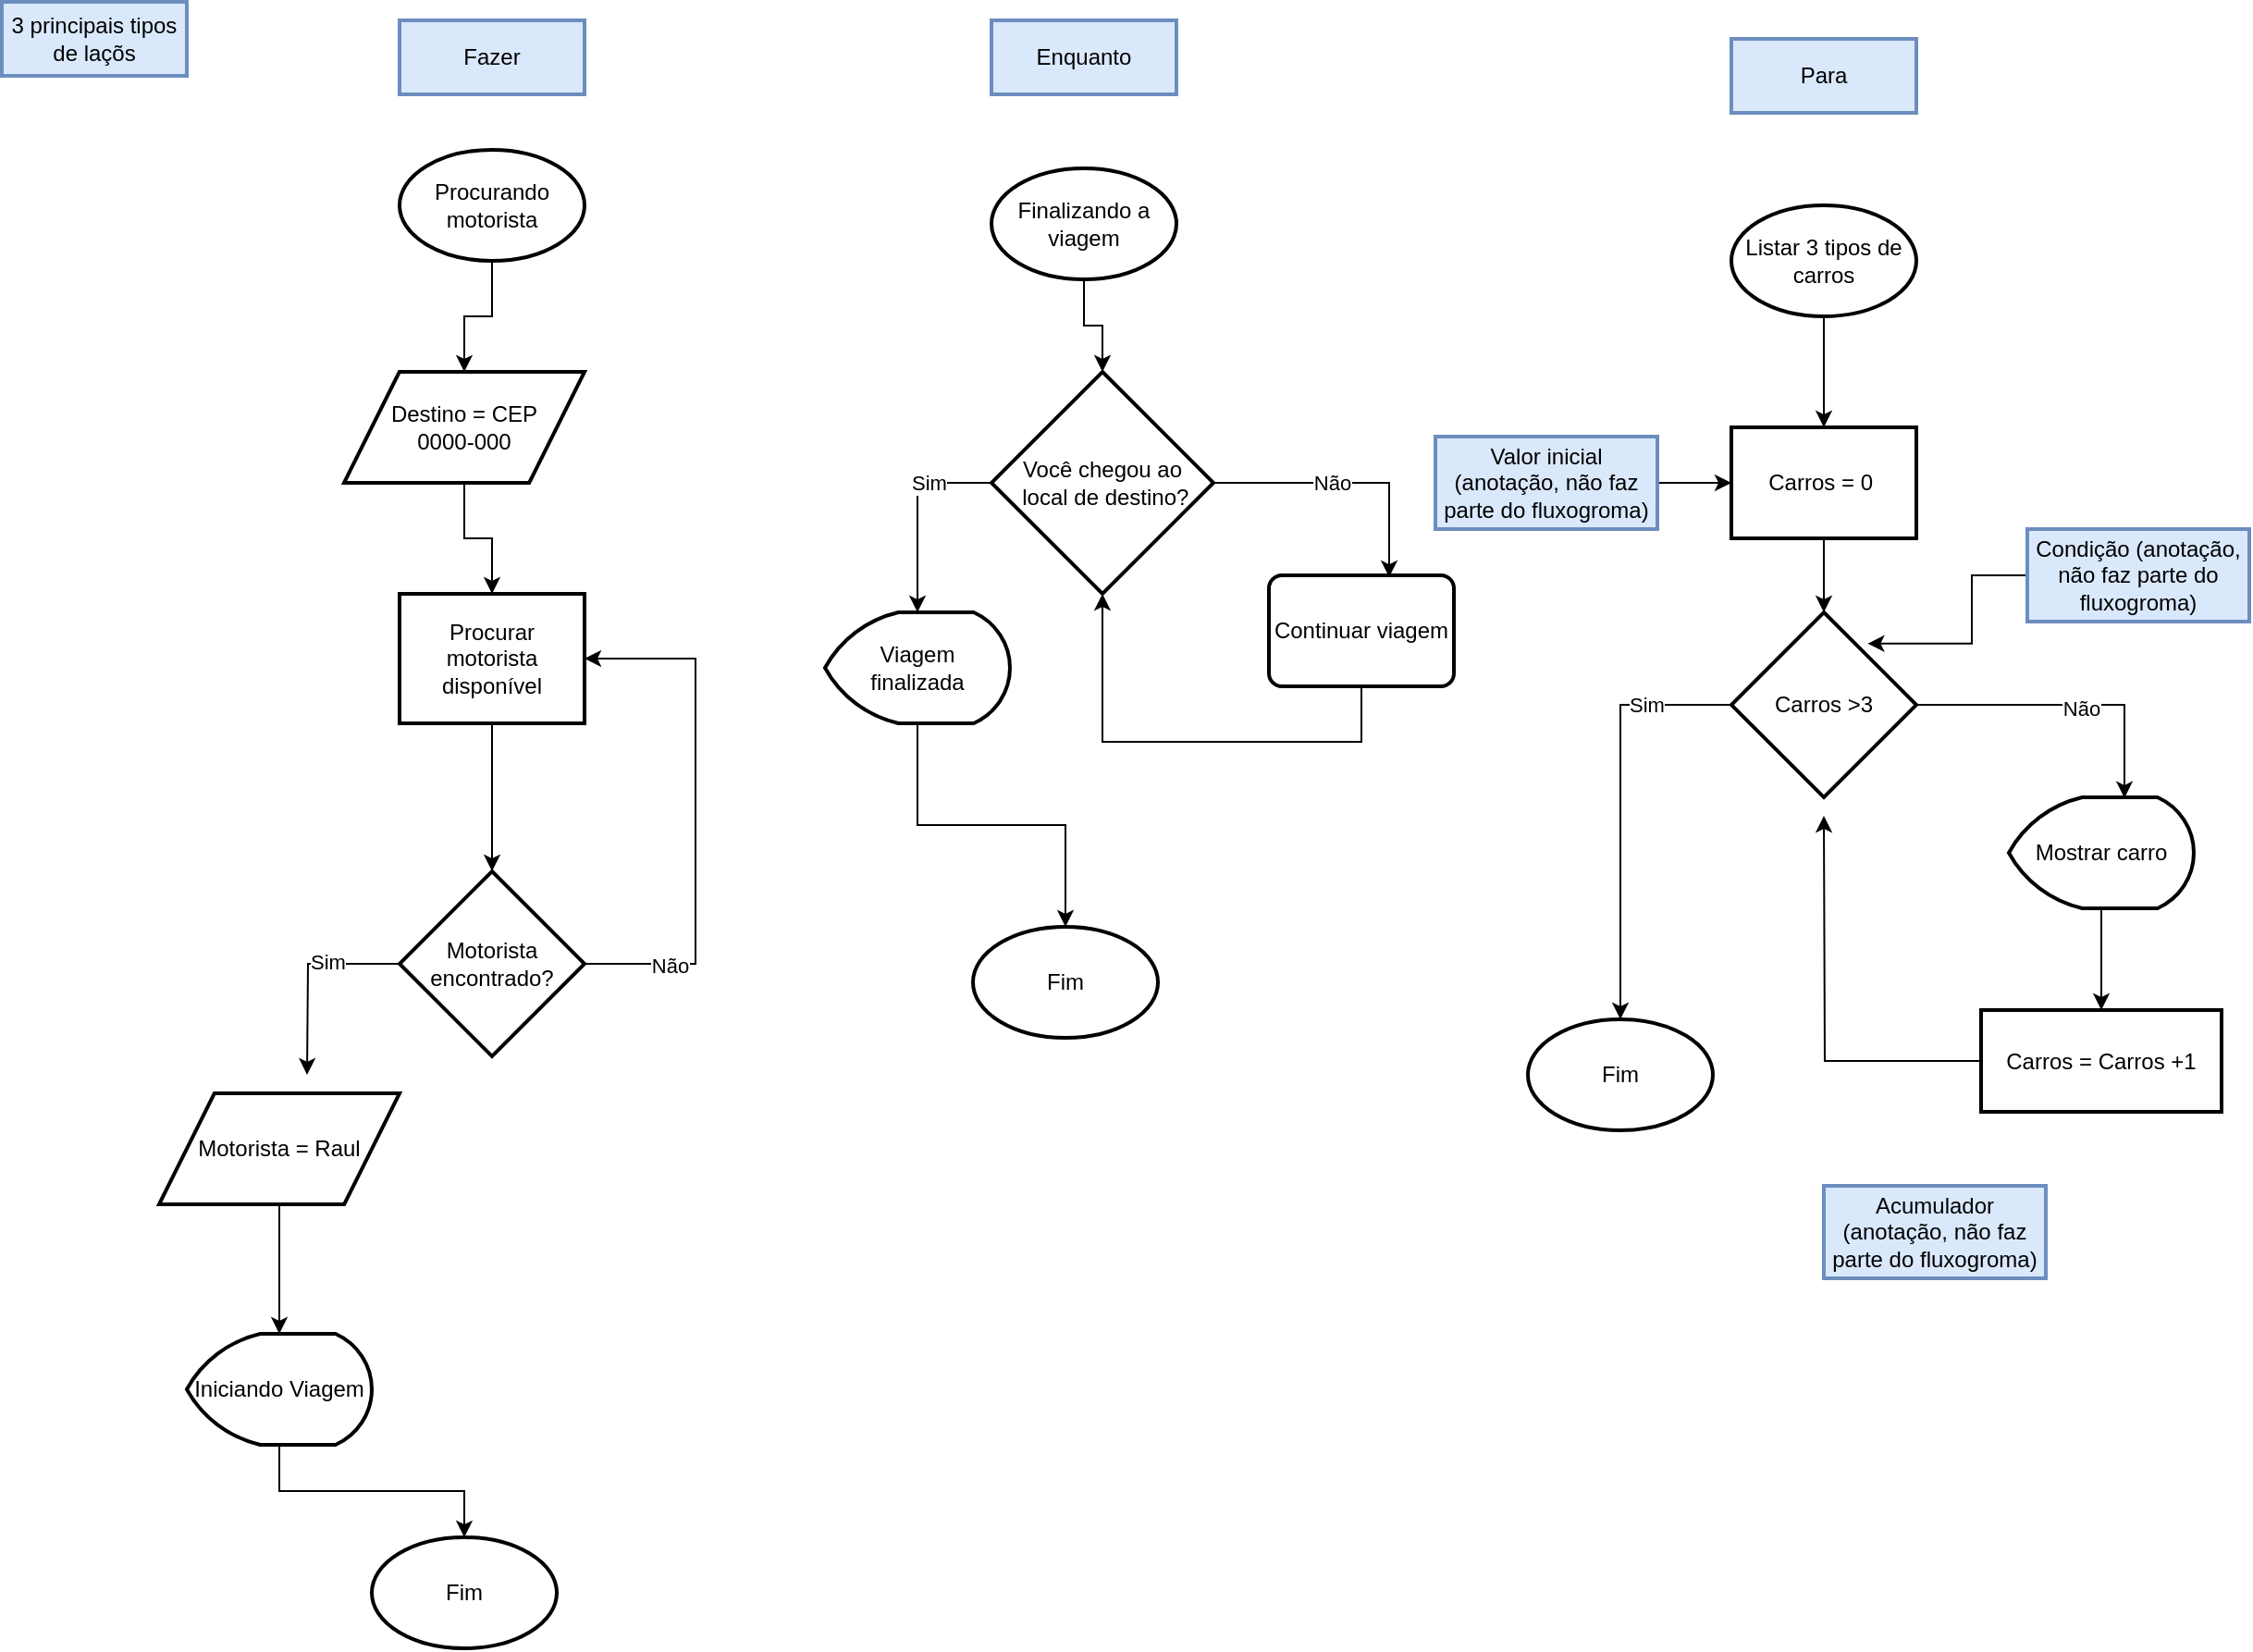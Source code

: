<mxfile version="17.2.4" type="device"><diagram id="ZW5OhBILRI4OvgGaQwqg" name="Page-1"><mxGraphModel dx="1144" dy="678" grid="1" gridSize="10" guides="1" tooltips="1" connect="1" arrows="1" fold="1" page="1" pageScale="1" pageWidth="827" pageHeight="1169" math="0" shadow="0"><root><mxCell id="0"/><mxCell id="1" parent="0"/><mxCell id="-rC2DV6-v5sM-yd53G3N-1" value="Fazer" style="rounded=1;whiteSpace=wrap;html=1;absoluteArcSize=1;arcSize=0;strokeWidth=2;fillColor=#dae8fc;strokeColor=#6c8ebf;" vertex="1" parent="1"><mxGeometry x="120" y="50" width="100" height="40" as="geometry"/></mxCell><mxCell id="-rC2DV6-v5sM-yd53G3N-4" style="edgeStyle=orthogonalEdgeStyle;rounded=0;orthogonalLoop=1;jettySize=auto;html=1;entryX=0.5;entryY=0;entryDx=0;entryDy=0;" edge="1" parent="1" source="-rC2DV6-v5sM-yd53G3N-2" target="-rC2DV6-v5sM-yd53G3N-3"><mxGeometry relative="1" as="geometry"/></mxCell><mxCell id="-rC2DV6-v5sM-yd53G3N-2" value="Procurando motorista" style="strokeWidth=2;html=1;shape=mxgraph.flowchart.start_1;whiteSpace=wrap;" vertex="1" parent="1"><mxGeometry x="120" y="120" width="100" height="60" as="geometry"/></mxCell><mxCell id="-rC2DV6-v5sM-yd53G3N-8" style="edgeStyle=orthogonalEdgeStyle;rounded=0;orthogonalLoop=1;jettySize=auto;html=1;entryX=0.5;entryY=0;entryDx=0;entryDy=0;" edge="1" parent="1" source="-rC2DV6-v5sM-yd53G3N-3" target="-rC2DV6-v5sM-yd53G3N-7"><mxGeometry relative="1" as="geometry"/></mxCell><mxCell id="-rC2DV6-v5sM-yd53G3N-3" value="Destino = CEP&lt;br&gt;0000-000" style="shape=parallelogram;html=1;strokeWidth=2;perimeter=parallelogramPerimeter;whiteSpace=wrap;rounded=1;arcSize=0;size=0.23;" vertex="1" parent="1"><mxGeometry x="90" y="240" width="130" height="60" as="geometry"/></mxCell><mxCell id="-rC2DV6-v5sM-yd53G3N-10" style="edgeStyle=orthogonalEdgeStyle;rounded=0;orthogonalLoop=1;jettySize=auto;html=1;" edge="1" parent="1" source="-rC2DV6-v5sM-yd53G3N-7" target="-rC2DV6-v5sM-yd53G3N-9"><mxGeometry relative="1" as="geometry"/></mxCell><mxCell id="-rC2DV6-v5sM-yd53G3N-7" value="Procurar motorista disponível" style="rounded=1;whiteSpace=wrap;html=1;absoluteArcSize=1;arcSize=0;strokeWidth=2;" vertex="1" parent="1"><mxGeometry x="120" y="360" width="100" height="70" as="geometry"/></mxCell><mxCell id="-rC2DV6-v5sM-yd53G3N-11" style="edgeStyle=orthogonalEdgeStyle;rounded=0;orthogonalLoop=1;jettySize=auto;html=1;entryX=1;entryY=0.5;entryDx=0;entryDy=0;" edge="1" parent="1" source="-rC2DV6-v5sM-yd53G3N-9" target="-rC2DV6-v5sM-yd53G3N-7"><mxGeometry relative="1" as="geometry"><mxPoint x="260" y="400" as="targetPoint"/><Array as="points"><mxPoint x="280" y="560"/><mxPoint x="280" y="395"/></Array></mxGeometry></mxCell><mxCell id="-rC2DV6-v5sM-yd53G3N-12" value="Não" style="edgeLabel;html=1;align=center;verticalAlign=middle;resizable=0;points=[];" vertex="1" connectable="0" parent="-rC2DV6-v5sM-yd53G3N-11"><mxGeometry x="-0.677" y="-1" relative="1" as="geometry"><mxPoint as="offset"/></mxGeometry></mxCell><mxCell id="-rC2DV6-v5sM-yd53G3N-15" style="edgeStyle=orthogonalEdgeStyle;rounded=0;orthogonalLoop=1;jettySize=auto;html=1;" edge="1" parent="1" source="-rC2DV6-v5sM-yd53G3N-9"><mxGeometry relative="1" as="geometry"><mxPoint x="70" y="620" as="targetPoint"/></mxGeometry></mxCell><mxCell id="-rC2DV6-v5sM-yd53G3N-18" value="Sim" style="edgeLabel;html=1;align=center;verticalAlign=middle;resizable=0;points=[];" vertex="1" connectable="0" parent="-rC2DV6-v5sM-yd53G3N-15"><mxGeometry x="-0.291" y="-1" relative="1" as="geometry"><mxPoint as="offset"/></mxGeometry></mxCell><mxCell id="-rC2DV6-v5sM-yd53G3N-9" value="Motorista encontrado?" style="strokeWidth=2;html=1;shape=mxgraph.flowchart.decision;whiteSpace=wrap;" vertex="1" parent="1"><mxGeometry x="120" y="510" width="100" height="100" as="geometry"/></mxCell><mxCell id="-rC2DV6-v5sM-yd53G3N-17" style="edgeStyle=orthogonalEdgeStyle;rounded=0;orthogonalLoop=1;jettySize=auto;html=1;entryX=0.5;entryY=0;entryDx=0;entryDy=0;entryPerimeter=0;" edge="1" parent="1" source="-rC2DV6-v5sM-yd53G3N-13" target="-rC2DV6-v5sM-yd53G3N-16"><mxGeometry relative="1" as="geometry"/></mxCell><mxCell id="-rC2DV6-v5sM-yd53G3N-13" value="Motorista = Raul" style="shape=parallelogram;html=1;strokeWidth=2;perimeter=parallelogramPerimeter;whiteSpace=wrap;rounded=1;arcSize=0;size=0.23;" vertex="1" parent="1"><mxGeometry x="-10" y="630" width="130" height="60" as="geometry"/></mxCell><mxCell id="-rC2DV6-v5sM-yd53G3N-20" style="edgeStyle=orthogonalEdgeStyle;rounded=0;orthogonalLoop=1;jettySize=auto;html=1;" edge="1" parent="1" source="-rC2DV6-v5sM-yd53G3N-16" target="-rC2DV6-v5sM-yd53G3N-19"><mxGeometry relative="1" as="geometry"/></mxCell><mxCell id="-rC2DV6-v5sM-yd53G3N-16" value="Iniciando Viagem" style="strokeWidth=2;html=1;shape=mxgraph.flowchart.display;whiteSpace=wrap;" vertex="1" parent="1"><mxGeometry x="5" y="760" width="100" height="60" as="geometry"/></mxCell><mxCell id="-rC2DV6-v5sM-yd53G3N-19" value="Fim" style="strokeWidth=2;html=1;shape=mxgraph.flowchart.start_1;whiteSpace=wrap;" vertex="1" parent="1"><mxGeometry x="105" y="870" width="100" height="60" as="geometry"/></mxCell><mxCell id="-rC2DV6-v5sM-yd53G3N-22" value="Enquanto" style="rounded=1;whiteSpace=wrap;html=1;absoluteArcSize=1;arcSize=0;strokeWidth=2;fillColor=#dae8fc;strokeColor=#6c8ebf;" vertex="1" parent="1"><mxGeometry x="440" y="50" width="100" height="40" as="geometry"/></mxCell><mxCell id="-rC2DV6-v5sM-yd53G3N-25" style="edgeStyle=orthogonalEdgeStyle;rounded=0;orthogonalLoop=1;jettySize=auto;html=1;entryX=0.5;entryY=0;entryDx=0;entryDy=0;entryPerimeter=0;" edge="1" parent="1" source="-rC2DV6-v5sM-yd53G3N-23" target="-rC2DV6-v5sM-yd53G3N-24"><mxGeometry relative="1" as="geometry"/></mxCell><mxCell id="-rC2DV6-v5sM-yd53G3N-23" value="Finalizando a viagem" style="strokeWidth=2;html=1;shape=mxgraph.flowchart.start_1;whiteSpace=wrap;" vertex="1" parent="1"><mxGeometry x="440" y="130" width="100" height="60" as="geometry"/></mxCell><mxCell id="-rC2DV6-v5sM-yd53G3N-27" style="edgeStyle=orthogonalEdgeStyle;rounded=0;orthogonalLoop=1;jettySize=auto;html=1;entryX=0.65;entryY=0.017;entryDx=0;entryDy=0;entryPerimeter=0;" edge="1" parent="1" source="-rC2DV6-v5sM-yd53G3N-24" target="-rC2DV6-v5sM-yd53G3N-26"><mxGeometry relative="1" as="geometry"/></mxCell><mxCell id="-rC2DV6-v5sM-yd53G3N-28" value="Não" style="edgeLabel;html=1;align=center;verticalAlign=middle;resizable=0;points=[];" vertex="1" connectable="0" parent="-rC2DV6-v5sM-yd53G3N-27"><mxGeometry x="-0.123" relative="1" as="geometry"><mxPoint as="offset"/></mxGeometry></mxCell><mxCell id="-rC2DV6-v5sM-yd53G3N-31" style="edgeStyle=orthogonalEdgeStyle;rounded=0;orthogonalLoop=1;jettySize=auto;html=1;" edge="1" parent="1" source="-rC2DV6-v5sM-yd53G3N-24"><mxGeometry relative="1" as="geometry"><mxPoint x="400" y="370" as="targetPoint"/><Array as="points"><mxPoint x="400" y="300"/></Array></mxGeometry></mxCell><mxCell id="-rC2DV6-v5sM-yd53G3N-34" value="Sim" style="edgeLabel;html=1;align=center;verticalAlign=middle;resizable=0;points=[];" vertex="1" connectable="0" parent="-rC2DV6-v5sM-yd53G3N-31"><mxGeometry x="-0.382" relative="1" as="geometry"><mxPoint as="offset"/></mxGeometry></mxCell><mxCell id="-rC2DV6-v5sM-yd53G3N-24" value="Você chegou ao&lt;br&gt;&amp;nbsp;local de destino?" style="strokeWidth=2;html=1;shape=mxgraph.flowchart.decision;whiteSpace=wrap;" vertex="1" parent="1"><mxGeometry x="440" y="240" width="120" height="120" as="geometry"/></mxCell><mxCell id="-rC2DV6-v5sM-yd53G3N-29" style="edgeStyle=orthogonalEdgeStyle;rounded=0;orthogonalLoop=1;jettySize=auto;html=1;entryX=0.5;entryY=1;entryDx=0;entryDy=0;entryPerimeter=0;" edge="1" parent="1" source="-rC2DV6-v5sM-yd53G3N-26" target="-rC2DV6-v5sM-yd53G3N-24"><mxGeometry relative="1" as="geometry"><Array as="points"><mxPoint x="640" y="440"/><mxPoint x="500" y="440"/></Array></mxGeometry></mxCell><mxCell id="-rC2DV6-v5sM-yd53G3N-26" value="Continuar viagem" style="rounded=1;whiteSpace=wrap;html=1;absoluteArcSize=1;arcSize=14;strokeWidth=2;" vertex="1" parent="1"><mxGeometry x="590" y="350" width="100" height="60" as="geometry"/></mxCell><mxCell id="-rC2DV6-v5sM-yd53G3N-33" style="edgeStyle=orthogonalEdgeStyle;rounded=0;orthogonalLoop=1;jettySize=auto;html=1;" edge="1" parent="1" source="-rC2DV6-v5sM-yd53G3N-30" target="-rC2DV6-v5sM-yd53G3N-32"><mxGeometry relative="1" as="geometry"/></mxCell><mxCell id="-rC2DV6-v5sM-yd53G3N-30" value="Viagem &lt;br&gt;finalizada" style="strokeWidth=2;html=1;shape=mxgraph.flowchart.display;whiteSpace=wrap;" vertex="1" parent="1"><mxGeometry x="350" y="370" width="100" height="60" as="geometry"/></mxCell><mxCell id="-rC2DV6-v5sM-yd53G3N-32" value="Fim" style="strokeWidth=2;html=1;shape=mxgraph.flowchart.start_1;whiteSpace=wrap;" vertex="1" parent="1"><mxGeometry x="430" y="540" width="100" height="60" as="geometry"/></mxCell><mxCell id="-rC2DV6-v5sM-yd53G3N-35" value="Para" style="rounded=1;whiteSpace=wrap;html=1;absoluteArcSize=1;arcSize=0;strokeWidth=2;fillColor=#dae8fc;strokeColor=#6c8ebf;" vertex="1" parent="1"><mxGeometry x="840" y="60" width="100" height="40" as="geometry"/></mxCell><mxCell id="-rC2DV6-v5sM-yd53G3N-38" style="edgeStyle=orthogonalEdgeStyle;rounded=0;orthogonalLoop=1;jettySize=auto;html=1;entryX=0.5;entryY=0;entryDx=0;entryDy=0;" edge="1" parent="1" source="-rC2DV6-v5sM-yd53G3N-36" target="-rC2DV6-v5sM-yd53G3N-37"><mxGeometry relative="1" as="geometry"/></mxCell><mxCell id="-rC2DV6-v5sM-yd53G3N-36" value="Listar 3 tipos de carros" style="strokeWidth=2;html=1;shape=mxgraph.flowchart.start_1;whiteSpace=wrap;" vertex="1" parent="1"><mxGeometry x="840" y="150" width="100" height="60" as="geometry"/></mxCell><mxCell id="-rC2DV6-v5sM-yd53G3N-42" style="edgeStyle=orthogonalEdgeStyle;rounded=0;orthogonalLoop=1;jettySize=auto;html=1;entryX=0.5;entryY=0;entryDx=0;entryDy=0;entryPerimeter=0;" edge="1" parent="1" source="-rC2DV6-v5sM-yd53G3N-37" target="-rC2DV6-v5sM-yd53G3N-41"><mxGeometry relative="1" as="geometry"/></mxCell><mxCell id="-rC2DV6-v5sM-yd53G3N-37" value="Carros = 0&amp;nbsp;" style="rounded=1;whiteSpace=wrap;html=1;absoluteArcSize=1;arcSize=0;strokeWidth=2;" vertex="1" parent="1"><mxGeometry x="840" y="270" width="100" height="60" as="geometry"/></mxCell><mxCell id="-rC2DV6-v5sM-yd53G3N-40" style="edgeStyle=orthogonalEdgeStyle;rounded=0;orthogonalLoop=1;jettySize=auto;html=1;entryX=0;entryY=0.5;entryDx=0;entryDy=0;" edge="1" parent="1" source="-rC2DV6-v5sM-yd53G3N-39" target="-rC2DV6-v5sM-yd53G3N-37"><mxGeometry relative="1" as="geometry"/></mxCell><mxCell id="-rC2DV6-v5sM-yd53G3N-39" value="Valor inicial (anotação, não faz parte do fluxogroma)" style="rounded=1;whiteSpace=wrap;html=1;absoluteArcSize=1;arcSize=0;strokeWidth=2;fillColor=#dae8fc;strokeColor=#6c8ebf;" vertex="1" parent="1"><mxGeometry x="680" y="275" width="120" height="50" as="geometry"/></mxCell><mxCell id="-rC2DV6-v5sM-yd53G3N-44" style="edgeStyle=orthogonalEdgeStyle;rounded=0;orthogonalLoop=1;jettySize=auto;html=1;entryX=0.625;entryY=0.007;entryDx=0;entryDy=0;entryPerimeter=0;" edge="1" parent="1" source="-rC2DV6-v5sM-yd53G3N-41" target="-rC2DV6-v5sM-yd53G3N-43"><mxGeometry relative="1" as="geometry"/></mxCell><mxCell id="-rC2DV6-v5sM-yd53G3N-45" value="Não" style="edgeLabel;html=1;align=center;verticalAlign=middle;resizable=0;points=[];" vertex="1" connectable="0" parent="-rC2DV6-v5sM-yd53G3N-44"><mxGeometry x="0.093" y="-2" relative="1" as="geometry"><mxPoint as="offset"/></mxGeometry></mxCell><mxCell id="-rC2DV6-v5sM-yd53G3N-56" style="edgeStyle=orthogonalEdgeStyle;rounded=0;orthogonalLoop=1;jettySize=auto;html=1;entryX=0.5;entryY=0;entryDx=0;entryDy=0;entryPerimeter=0;" edge="1" parent="1" source="-rC2DV6-v5sM-yd53G3N-41" target="-rC2DV6-v5sM-yd53G3N-55"><mxGeometry relative="1" as="geometry"/></mxCell><mxCell id="-rC2DV6-v5sM-yd53G3N-57" value="Sim" style="edgeLabel;html=1;align=center;verticalAlign=middle;resizable=0;points=[];" vertex="1" connectable="0" parent="-rC2DV6-v5sM-yd53G3N-56"><mxGeometry x="-0.597" relative="1" as="geometry"><mxPoint as="offset"/></mxGeometry></mxCell><mxCell id="-rC2DV6-v5sM-yd53G3N-41" value="Carros &amp;gt;3" style="strokeWidth=2;html=1;shape=mxgraph.flowchart.decision;whiteSpace=wrap;" vertex="1" parent="1"><mxGeometry x="840" y="370" width="100" height="100" as="geometry"/></mxCell><mxCell id="-rC2DV6-v5sM-yd53G3N-48" style="edgeStyle=orthogonalEdgeStyle;rounded=0;orthogonalLoop=1;jettySize=auto;html=1;entryX=0.5;entryY=0;entryDx=0;entryDy=0;" edge="1" parent="1" source="-rC2DV6-v5sM-yd53G3N-43" target="-rC2DV6-v5sM-yd53G3N-46"><mxGeometry relative="1" as="geometry"/></mxCell><mxCell id="-rC2DV6-v5sM-yd53G3N-43" value="Mostrar carro" style="strokeWidth=2;html=1;shape=mxgraph.flowchart.display;whiteSpace=wrap;" vertex="1" parent="1"><mxGeometry x="990" y="470" width="100" height="60" as="geometry"/></mxCell><mxCell id="-rC2DV6-v5sM-yd53G3N-52" style="edgeStyle=orthogonalEdgeStyle;rounded=0;orthogonalLoop=1;jettySize=auto;html=1;" edge="1" parent="1" source="-rC2DV6-v5sM-yd53G3N-46"><mxGeometry relative="1" as="geometry"><mxPoint x="890" y="480" as="targetPoint"/></mxGeometry></mxCell><mxCell id="-rC2DV6-v5sM-yd53G3N-46" value="Carros = Carros +1" style="rounded=1;whiteSpace=wrap;html=1;absoluteArcSize=1;arcSize=0;strokeWidth=2;" vertex="1" parent="1"><mxGeometry x="975" y="585" width="130" height="55" as="geometry"/></mxCell><mxCell id="-rC2DV6-v5sM-yd53G3N-51" style="edgeStyle=orthogonalEdgeStyle;rounded=0;orthogonalLoop=1;jettySize=auto;html=1;entryX=0.737;entryY=0.169;entryDx=0;entryDy=0;entryPerimeter=0;" edge="1" parent="1" source="-rC2DV6-v5sM-yd53G3N-49" target="-rC2DV6-v5sM-yd53G3N-41"><mxGeometry relative="1" as="geometry"><mxPoint x="950" y="380" as="targetPoint"/></mxGeometry></mxCell><mxCell id="-rC2DV6-v5sM-yd53G3N-49" value="Condição (anotação, não faz parte do fluxogroma)" style="rounded=1;whiteSpace=wrap;html=1;absoluteArcSize=1;arcSize=0;strokeWidth=2;fillColor=#dae8fc;strokeColor=#6c8ebf;" vertex="1" parent="1"><mxGeometry x="1000" y="325" width="120" height="50" as="geometry"/></mxCell><mxCell id="-rC2DV6-v5sM-yd53G3N-53" value="Acumulador (anotação, não faz parte do fluxogroma)" style="rounded=1;whiteSpace=wrap;html=1;absoluteArcSize=1;arcSize=0;strokeWidth=2;fillColor=#dae8fc;strokeColor=#6c8ebf;" vertex="1" parent="1"><mxGeometry x="890" y="680" width="120" height="50" as="geometry"/></mxCell><mxCell id="-rC2DV6-v5sM-yd53G3N-55" value="Fim" style="strokeWidth=2;html=1;shape=mxgraph.flowchart.start_1;whiteSpace=wrap;" vertex="1" parent="1"><mxGeometry x="730" y="590" width="100" height="60" as="geometry"/></mxCell><mxCell id="-rC2DV6-v5sM-yd53G3N-58" value="3 principais tipos de laçõs" style="rounded=1;whiteSpace=wrap;html=1;absoluteArcSize=1;arcSize=0;strokeWidth=2;fillColor=#dae8fc;strokeColor=#6c8ebf;" vertex="1" parent="1"><mxGeometry x="-95" y="40" width="100" height="40" as="geometry"/></mxCell></root></mxGraphModel></diagram></mxfile>